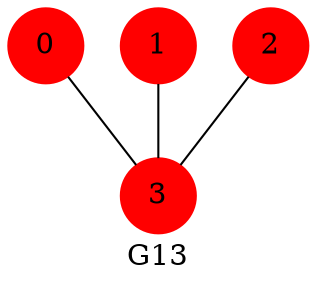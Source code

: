 strict graph G13 {
	graph [label=G13];
	node [color=red,
		shape=circle,
		style=filled
	];
	0 -- 3;
	1 -- 3;
	2 -- 3;
}
